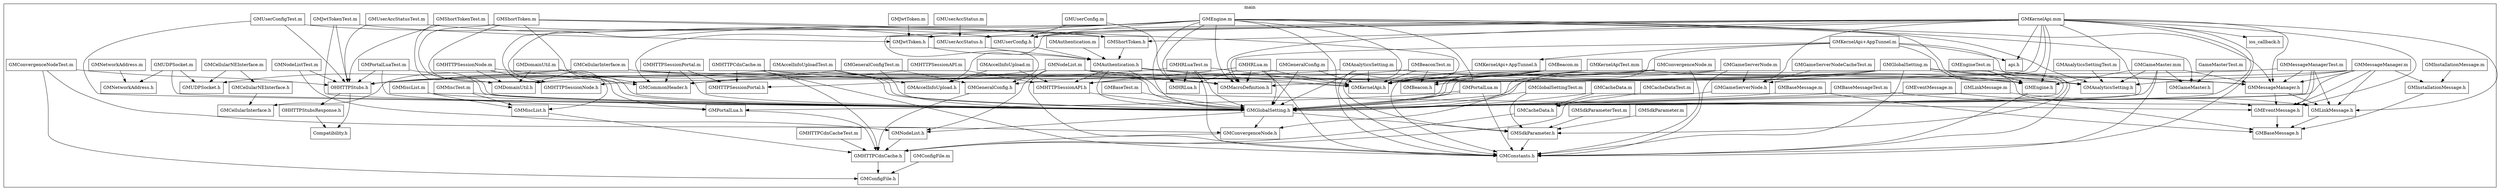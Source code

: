 digraph G {
	node20->node44[ style="solid" ];
	node26->node72[ style="solid" ];
	node83->node48[ style="solid" ];
	node13->node48[ style="solid" ];
	node37->node46[ style="solid" ];
	node37->node65[ style="solid" ];
	node30->node61[ style="solid" ];
	node32->node105[ style="solid" ];
	node90->node41[ style="solid" ];
	node99->node28[ style="solid" ];
	node41->node74[ style="solid" ];
	node89->node97[ style="solid" ];
	node85->node74[ style="solid" ];
	node43->node74[ style="solid" ];
	node41->node61[ style="solid" ];
	node64->node40[ style="solid" ];
	node41->node51[ style="solid" ];
	node68->node105[ style="solid" ];
	node86->node63[ style="solid" ];
	node52->node47[ style="solid" ];
	node85->node59[ style="solid" ];
	node9->node34[ style="solid" ];
	node10->node74[ style="solid" ];
	node12->node48[ style="solid" ];
	node2->node49[ style="solid" ];
	node1->node101[ style="solid" ];
	node70->node88[ style="solid" ];
	node89->node40[ style="solid" ];
	node89->node90[ style="solid" ];
	node37->node86[ style="solid" ];
	node70->node44[ style="solid" ];
	node50->node74[ style="solid" ];
	node5->node77[ style="solid" ];
	node69->node99[ style="solid" ];
	node104->node106[ style="solid" ];
	node96->node74[ style="solid" ];
	node45->node74[ style="solid" ];
	node45->node75[ style="solid" ];
	node64->node61[ style="solid" ];
	node52->node40[ style="solid" ];
	node94->node59[ style="solid" ];
	node12->node26[ style="solid" ];
	node10->node40[ style="solid" ];
	node103->node106[ style="solid" ];
	node74->node36[ style="solid" ];
	node1->node74[ style="solid" ];
	node23->node44[ style="solid" ];
	node54->node34[ style="solid" ];
	node42->node97[ style="solid" ];
	node86->node105[ style="solid" ];
	node53->node28[ style="solid" ];
	node32->node63[ style="solid" ];
	node53->node74[ style="solid" ];
	node18->node90[ style="solid" ];
	node38->node72[ style="solid" ];
	node20->node51[ style="solid" ];
	node73->node28[ style="solid" ];
	node37->node39[ style="solid" ];
	node63->node28[ style="solid" ];
	node24->node72[ style="solid" ];
	node4->node46[ style="solid" ];
	node56->node65[ style="solid" ];
	node3->node49[ style="solid" ];
	node37->node74[ style="solid" ];
	node84->node74[ style="solid" ];
	node10->node61[ style="solid" ];
	node37->node40[ style="solid" ];
	node71->node59[ style="solid" ];
	node10->node48[ style="solid" ];
	node104->node49[ style="solid" ];
	node35->node92[ style="solid" ];
	node72->node79[ style="solid" ];
	node64->node48[ style="solid" ];
	node32->node66[ style="solid" ];
	node89->node17[ style="solid" ];
	node64->node74[ style="solid" ];
	node96->node44[ style="solid" ];
	node62->node74[ style="solid" ];
	node23->node74[ style="solid" ];
	node27->node26[ style="solid" ];
	node56->node48[ style="solid" ];
	node52->node48[ style="solid" ];
	node94->node88[ style="solid" ];
	node93->node49[ style="solid" ];
	node85->node31[ style="solid" ];
	node7->node83[ style="solid" ];
	node62->node49[ style="solid" ];
	node15->node46[ style="solid" ];
	node37->node61[ style="solid" ];
	node76->node49[ style="solid" ];
	node96->node22[ style="solid" ];
	node55->node74[ style="solid" ];
	node68->node63[ style="solid" ];
	node62->node101[ style="solid" ];
	node51->node74[ style="solid" ];
	node11->node74[ style="solid" ];
	node64->node51[ style="solid" ];
	node37->node38[ style="solid" ];
	node50->node75[ style="solid" ];
	node103->node61[ style="solid" ];
	node6->node82[ style="solid" ];
	node32->node74[ style="solid" ];
	node89->node34[ style="solid" ];
	node77->node41[ style="solid" ];
	node43->node63[ style="solid" ];
	node85->node86[ style="solid" ];
	node37->node44[ style="solid" ];
	node91->node79[ style="solid" ];
	node4->node48[ style="solid" ];
	node32->node59[ style="solid" ];
	node13->node74[ style="solid" ];
	node29->node48[ style="solid" ];
	node37->node59[ style="solid" ];
	node95->node61[ style="solid" ];
	node29->node61[ style="solid" ];
	node56->node61[ style="solid" ];
	node18->node49[ style="solid" ];
	node14->node31[ style="solid" ];
	node25->node72[ style="solid" ];
	node35->node102[ style="solid" ];
	node89->node77[ style="solid" ];
	node2->node74[ style="solid" ];
	node35->node74[ style="solid" ];
	node94->node61[ style="solid" ];
	node89->node78[ style="solid" ];
	node94->node48[ style="solid" ];
	node52->node74[ style="solid" ];
	node4->node86[ style="solid" ];
	node9->node74[ style="solid" ];
	node7->node102[ style="solid" ];
	node80->node49[ style="solid" ];
	node32->node99[ style="solid" ];
	node89->node19[ style="solid" ];
	node41->node63[ style="solid" ];
	node74->node26[ style="solid" ];
	node27->node79[ style="solid" ];
	node84->node49[ style="solid" ];
	node24->node74[ style="solid" ];
	node4->node74[ style="solid" ];
	node85->node40[ style="solid" ];
	node89->node86[ style="solid" ];
	node106->node72[ style="solid" ];
	node94->node74[ style="solid" ];
	node10->node22[ style="solid" ];
	node84->node77[ style="solid" ];
	node23->node88[ style="solid" ];
	node75->node48[ style="solid" ];
	node95->node19[ style="solid" ];
	node76->node36[ style="solid" ];
	node50->node83[ style="solid" ];
	node49->node67[ style="solid" ];
	node29->node78[ style="solid" ];
	node13->node31[ style="solid" ];
	node87->node105[ style="solid" ];
	node81->node67[ style="solid" ];
	node89->node63[ style="solid" ];
	node95->node74[ style="solid" ];
	node31->node72[ style="solid" ];
	node49->node81[ style="solid" ];
	node37->node106[ style="solid" ];
	node33->node65[ style="solid" ];
	node13->node61[ style="solid" ];
	node47->node61[ style="solid" ];
	node89->node39[ style="solid" ];
	node11->node38[ style="solid" ];
	node10->node36[ style="solid" ];
	node89->node83[ style="solid" ];
	node7->node40[ style="solid" ];
	node100->node6[ style="solid" ];
	node89->node48[ style="solid" ];
	node68->node86[ style="solid" ];
	node101->node72[ style="solid" ];
	node37->node75[ style="solid" ];
	node29->node51[ style="solid" ];
	node24->node40[ style="solid" ];
	node60->node90[ style="solid" ];
	node95->node88[ style="solid" ];
	node16->node92[ style="solid" ];
	node68->node74[ style="solid" ];
	node85->node44[ style="solid" ];
	node70->node66[ style="solid" ];
	node33->node39[ style="solid" ];
	node7->node82[ style="solid" ];
	node103->node74[ style="solid" ];
	node73->node74[ style="solid" ];
	node3->node74[ style="solid" ];
	node93->node39[ style="solid" ];
	node56->node49[ style="solid" ];
	node104->node74[ style="solid" ];
	node36->node72[ style="solid" ];
	node8->node74[ style="solid" ];
	node37->node48[ style="solid" ];
	node89->node21[ style="solid" ];
	node27->node49[ style="solid" ];
	node105->node28[ style="solid" ];
	node89->node74[ style="solid" ];
	node37->node83[ style="solid" ];
	node1->node48[ style="solid" ];
	node32->node86[ style="solid" ];
	node24->node48[ style="solid" ];
	node80->node61[ style="solid" ];
	node58->node75[ style="solid" ];
	node93->node74[ style="solid" ];
	node24->node22[ style="solid" ];
	node100->node102[ style="solid" ];
	node2->node97[ style="solid" ];
	node37->node101[ style="solid" ];
	node30->node83[ style="solid" ];
	node39->node41[ style="solid" ];
	node89->node105[ style="solid" ];
	node68->node49[ style="solid" ];
	node12->node74[ style="solid" ];
	node52->node83[ style="solid" ];
	node85->node48[ style="solid" ];
	node64->node65[ style="solid" ];
	node4->node59[ style="solid" ];
	node3->node19[ style="solid" ];
	node41->node86[ style="solid" ];
	node34->node72[ style="solid" ];
	node57->node75[ style="solid" ];
	node12->node61[ style="solid" ];
	node19->node41[ style="solid" ];
	node85->node105[ style="solid" ];
	node80->node78[ style="solid" ];
	node55->node38[ style="solid" ];
	node89->node31[ style="solid" ];
	node74->node75[ style="solid" ];
	node30->node74[ style="solid" ];
	node89->node61[ style="solid" ];
	node98->node41[ style="solid" ];
	node87->node74[ style="solid" ];
	node56->node74[ style="solid" ];
	node4->node83[ style="solid" ];
	node42->node51[ style="solid" ];
	node95->node66[ style="solid" ];
	node52->node17[ style="solid" ];
	node30->node78[ style="solid" ];
	subgraph cluster1 {
	label="main";
	node1 [ label="GMPortalLua.m", shape=box ];
	node10 [ label="GMNodeList.m", shape=box ];
	node100 [ label="GMCellularNEInterface.m", shape=box ];
	node101 [ label="GMPortalLua.h", shape=box ];
	node102 [ label="GMUDPSocket.h", shape=box ];
	node103 [ label="GMGeneralConfig.m", shape=box ];
	node104 [ label="GMGeneralConfigTest.m", shape=box ];
	node105 [ label="GMLinkMessage.h", shape=box ];
	node106 [ label="GMGeneralConfig.h", shape=box ];
	node11 [ label="GMMiscTest.m", shape=box ];
	node12 [ label="GMConvergenceNode.m", shape=box ];
	node13 [ label="GMGameServerNode.m", shape=box ];
	node14 [ label="GMGameServerNodeCacheTest.m", shape=box ];
	node15 [ label="GameMasterTest.m", shape=box ];
	node16 [ label="GMNetworkAddress.m", shape=box ];
	node17 [ label="api.h", shape=box ];
	node18 [ label="GMUserAccStatusTest.m", shape=box ];
	node19 [ label="GMShortToken.h", shape=box ];
	node2 [ label="GMAccelInfoUploadTest.m", shape=box ];
	node20 [ label="GMHTTPSessionAPI.m", shape=box ];
	node21 [ label="ios_callback.h", shape=box ];
	node22 [ label="GMHTTPSessionPortal.h", shape=box ];
	node23 [ label="GMDomainUtil.m", shape=box ];
	node24 [ label="GMHTTPCdnCache.m", shape=box ];
	node25 [ label="GMHTTPCdnCacheTest.m", shape=box ];
	node26 [ label="GMConvergenceNode.h", shape=box ];
	node27 [ label="GMConvergenceNodeTest.m", shape=box ];
	node28 [ label="GMBaseMessage.h", shape=box ];
	node29 [ label="GMBeacon.m", shape=box ];
	node3 [ label="GMShortTokenTest.m", shape=box ];
	node30 [ label="GMKernelApiTest.mm", shape=box ];
	node31 [ label="GMGameServerNode.h", shape=box ];
	node32 [ label="GMMessageManager.m", shape=box ];
	node33 [ label="GMUserConfig.m", shape=box ];
	node34 [ label="GMCacheData.h", shape=box ];
	node35 [ label="GMUDPSocket.m", shape=box ];
	node36 [ label="GMNodeList.h", shape=box ];
	node37 [ label="GMEngine.m", shape=box ];
	node38 [ label="GMMiscList.h", shape=box ];
	node39 [ label="GMUserConfig.h", shape=box ];
	node4 [ label="GMGameMaster.mm", shape=box ];
	node40 [ label="GMMacroDefinition.h", shape=box ];
	node41 [ label="GMAuthentication.h", shape=box ];
	node42 [ label="GMAccelInfoUpload.m", shape=box ];
	node43 [ label="GMEventMessage.m", shape=box ];
	node44 [ label="GMCommonHeader.h", shape=box ];
	node45 [ label="GMGlobalSettingTest.m", shape=box ];
	node46 [ label="GMGameMaster.h", shape=box ];
	node47 [ label="GMKernelApi+AppTunnel.h", shape=box ];
	node48 [ label="GMConstants.h", shape=box ];
	node49 [ label="OHHTTPStubs.h", shape=box ];
	node5 [ label="GMJwtToken.m", shape=box ];
	node50 [ label="GMEngineTest.m", shape=box ];
	node51 [ label="GMHTTPSessionAPI.h", shape=box ];
	node52 [ label="GMKernelApi+AppTunnel.m", shape=box ];
	node53 [ label="GMBaseMessage.m", shape=box ];
	node54 [ label="GMCacheDataTest.m", shape=box ];
	node55 [ label="GMMiscList.m", shape=box ];
	node56 [ label="GMHRLuaTest.m", shape=box ];
	node57 [ label="GMSdkParameter.m", shape=box ];
	node58 [ label="GMSdkParameterTest.m", shape=box ];
	node59 [ label="GMAnalyticsSetting.h", shape=box ];
	node6 [ label="GMCellularNEInterface.h", shape=box ];
	node60 [ label="GMUserAccStatus.m", shape=box ];
	node61 [ label="GMKernelApi.h", shape=box ];
	node62 [ label="GMPortalLuaTest.m", shape=box ];
	node63 [ label="GMEventMessage.h", shape=box ];
	node64 [ label="GMHRLua.m", shape=box ];
	node65 [ label="GMHRLua.h", shape=box ];
	node66 [ label="GMHTTPSessionNode.h", shape=box ];
	node67 [ label="Compatibility.h", shape=box ];
	node68 [ label="GMMessageManagerTest.m", shape=box ];
	node69 [ label="GMInstallationMessage.m", shape=box ];
	node7 [ label="GMCellularInterface.m", shape=box ];
	node70 [ label="GMHTTPSessionNode.m", shape=box ];
	node71 [ label="GMAnalyticsSettingTest.m", shape=box ];
	node72 [ label="GMHTTPCdnCache.h", shape=box ];
	node73 [ label="GMBaseMessageTest.m", shape=box ];
	node74 [ label="GMGlobalSetting.h", shape=box ];
	node75 [ label="GMSdkParameter.h", shape=box ];
	node76 [ label="GMNodeListTest.m", shape=box ];
	node77 [ label="GMJwtToken.h", shape=box ];
	node78 [ label="GMBeacon.h", shape=box ];
	node79 [ label="GMConfigFile.h", shape=box ];
	node8 [ label="GMBaseTest.m", shape=box ];
	node80 [ label="GMBeaconTest.m", shape=box ];
	node81 [ label="OHHTTPStubsResponse.h", shape=box ];
	node82 [ label="GMCellularInterface.h", shape=box ];
	node83 [ label="GMEngine.h", shape=box ];
	node84 [ label="GMJwtTokenTest.m", shape=box ];
	node85 [ label="GMGlobalSetting.m", shape=box ];
	node86 [ label="GMMessageManager.h", shape=box ];
	node87 [ label="GMLinkMessage.m", shape=box ];
	node88 [ label="GMDomainUtil.h", shape=box ];
	node89 [ label="GMKernelApi.mm", shape=box ];
	node9 [ label="GMCacheData.m", shape=box ];
	node90 [ label="GMUserAccStatus.h", shape=box ];
	node91 [ label="GMConfigFile.m", shape=box ];
	node92 [ label="GMNetworkAddress.h", shape=box ];
	node93 [ label="GMUserConfigTest.m", shape=box ];
	node94 [ label="GMAnalyticsSetting.m", shape=box ];
	node95 [ label="GMShortToken.m", shape=box ];
	node96 [ label="GMHTTPSessionPortal.m", shape=box ];
	node97 [ label="GMAccelInfoUpload.h", shape=box ];
	node98 [ label="GMAuthentication.m", shape=box ];
	node99 [ label="GMInstallationMessage.h", shape=box ];

}
;

}

